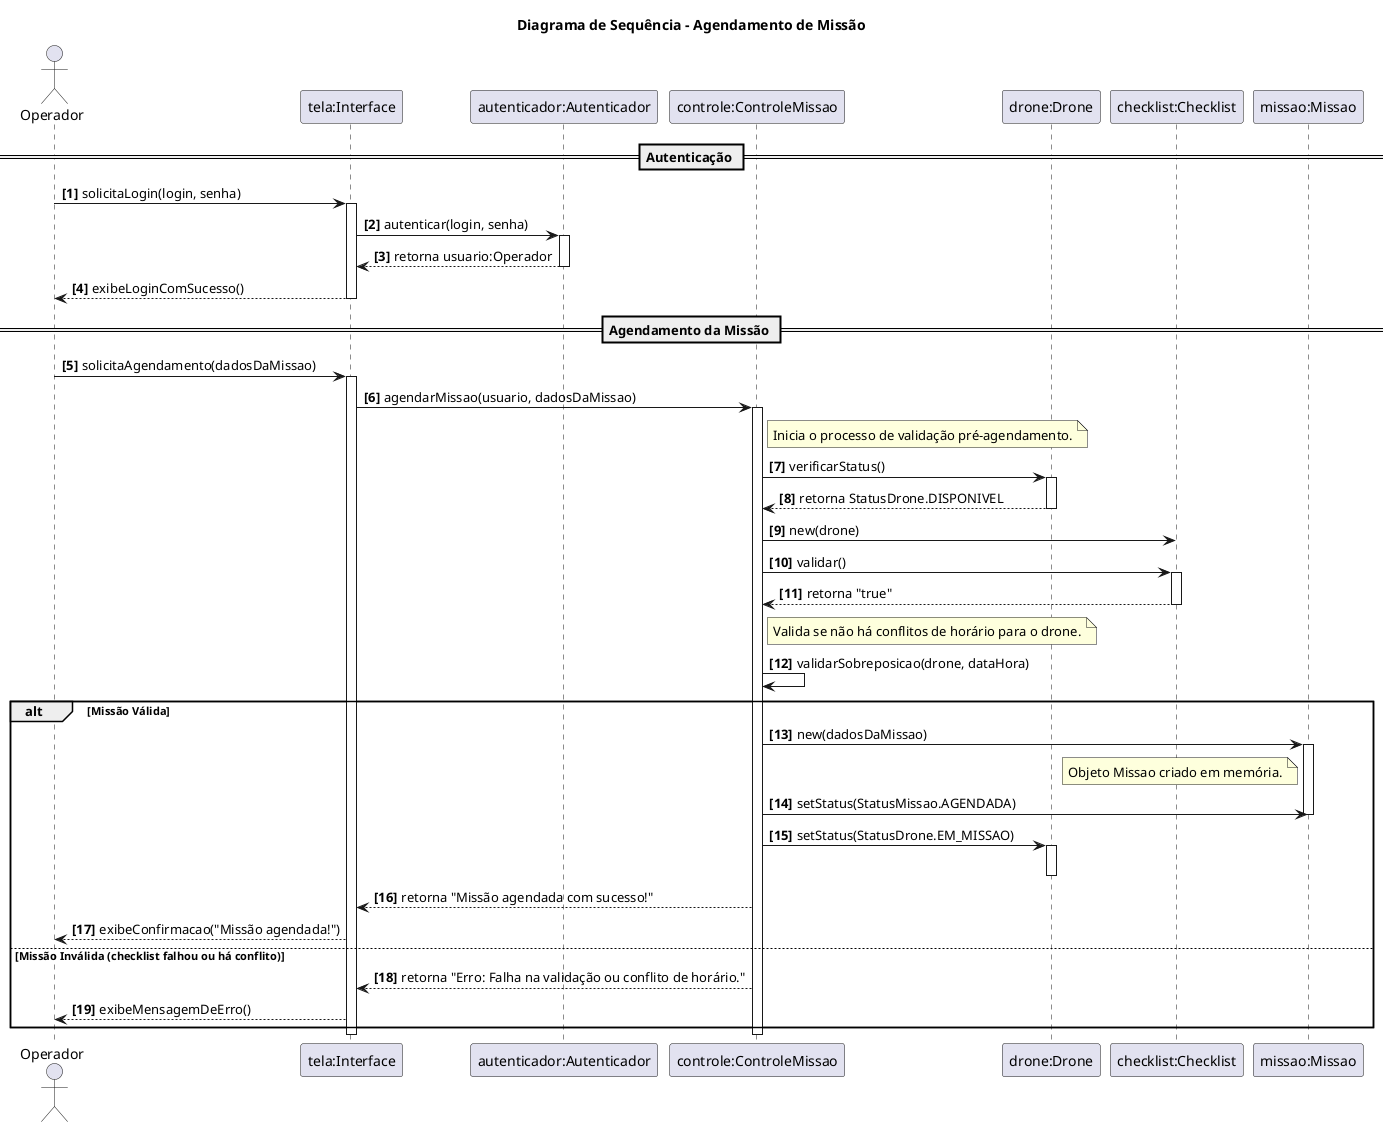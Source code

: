 @startuml
' Título do Diagrama
title Diagrama de Sequência - Agendamento de Missão

' Declaração dos Participantes
actor Operador
participant "tela:Interface" as Tela
participant "autenticador:Autenticador" as Auth
participant "controle:ControleMissao" as Controle
participant "drone:Drone" as Drone
participant "checklist:Checklist" as Checklist
participant "missao:Missao" as Missao

' Início do Fluxo
autonumber "<b>[0]</b>"

== Autenticação ==
Operador -> Tela: solicitaLogin(login, senha)
activate Tela
Tela -> Auth: autenticar(login, senha)
activate Auth
Auth --> Tela: retorna usuario:Operador
deactivate Auth
Tela --> Operador: exibeLoginComSucesso()
deactivate Tela

== Agendamento da Missão ==
Operador -> Tela: solicitaAgendamento(dadosDaMissao)
activate Tela

Tela -> Controle: agendarMissao(usuario, dadosDaMissao)
activate Controle

note right of Controle: Inicia o processo de validação pré-agendamento.

Controle -> Drone: verificarStatus()
activate Drone
Drone --> Controle: retorna StatusDrone.DISPONIVEL
deactivate Drone

Controle -> Checklist: new(drone)
Controle -> Checklist: validar()
activate Checklist
Checklist --> Controle: retorna "true"
deactivate Checklist

note right of Controle: Valida se não há conflitos de horário para o drone.
Controle -> Controle: validarSobreposicao(drone, dataHora)

alt Missão Válida
    Controle -> Missao: new(dadosDaMissao)
    activate Missao
    note left of Missao: Objeto Missao criado em memória.

    Controle -> Missao: setStatus(StatusMissao.AGENDADA)
    deactivate Missao

    Controle -> Drone: setStatus(StatusDrone.EM_MISSAO)
    activate Drone
    deactivate Drone

    Controle --> Tela: retorna "Missão agendada com sucesso!"
    Tela --> Operador: exibeConfirmacao("Missão agendada!")

else Missão Inválida (checklist falhou ou há conflito)
    Controle --> Tela: retorna "Erro: Falha na validação ou conflito de horário."
    Tela --> Operador: exibeMensagemDeErro()
end

deactivate Controle
deactivate Tela

@enduml
